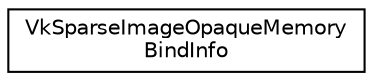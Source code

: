 digraph "Graphical Class Hierarchy"
{
 // LATEX_PDF_SIZE
  edge [fontname="Helvetica",fontsize="10",labelfontname="Helvetica",labelfontsize="10"];
  node [fontname="Helvetica",fontsize="10",shape=record];
  rankdir="LR";
  Node0 [label="VkSparseImageOpaqueMemory\lBindInfo",height=0.2,width=0.4,color="black", fillcolor="white", style="filled",URL="$structVkSparseImageOpaqueMemoryBindInfo.html",tooltip=" "];
}
